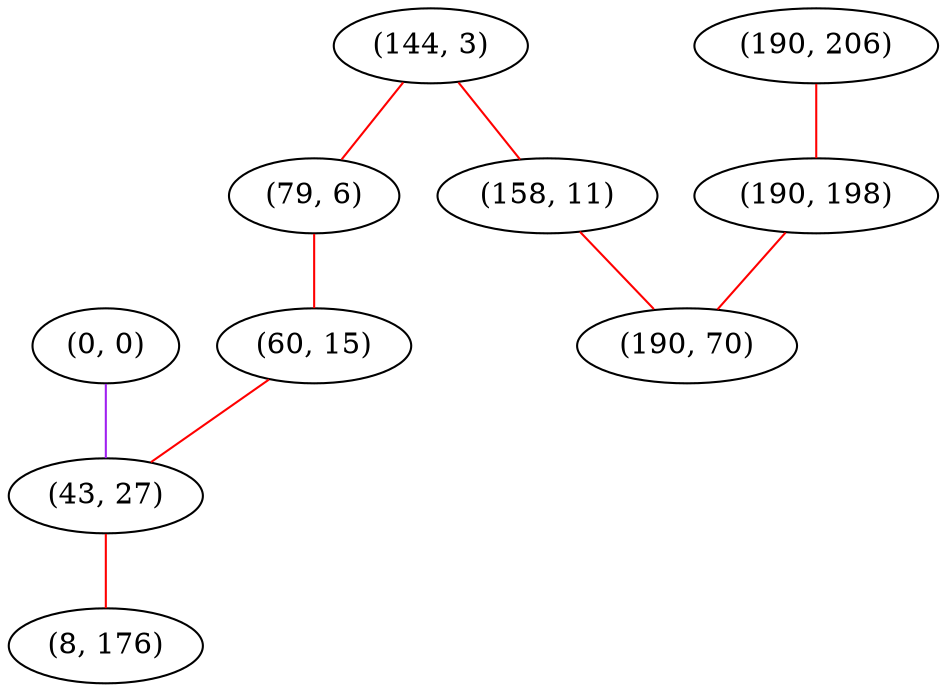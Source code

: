 graph "" {
"(0, 0)";
"(190, 206)";
"(144, 3)";
"(79, 6)";
"(158, 11)";
"(60, 15)";
"(43, 27)";
"(190, 198)";
"(8, 176)";
"(190, 70)";
"(0, 0)" -- "(43, 27)"  [color=purple, key=0, weight=4];
"(190, 206)" -- "(190, 198)"  [color=red, key=0, weight=1];
"(144, 3)" -- "(158, 11)"  [color=red, key=0, weight=1];
"(144, 3)" -- "(79, 6)"  [color=red, key=0, weight=1];
"(79, 6)" -- "(60, 15)"  [color=red, key=0, weight=1];
"(158, 11)" -- "(190, 70)"  [color=red, key=0, weight=1];
"(60, 15)" -- "(43, 27)"  [color=red, key=0, weight=1];
"(43, 27)" -- "(8, 176)"  [color=red, key=0, weight=1];
"(190, 198)" -- "(190, 70)"  [color=red, key=0, weight=1];
}
